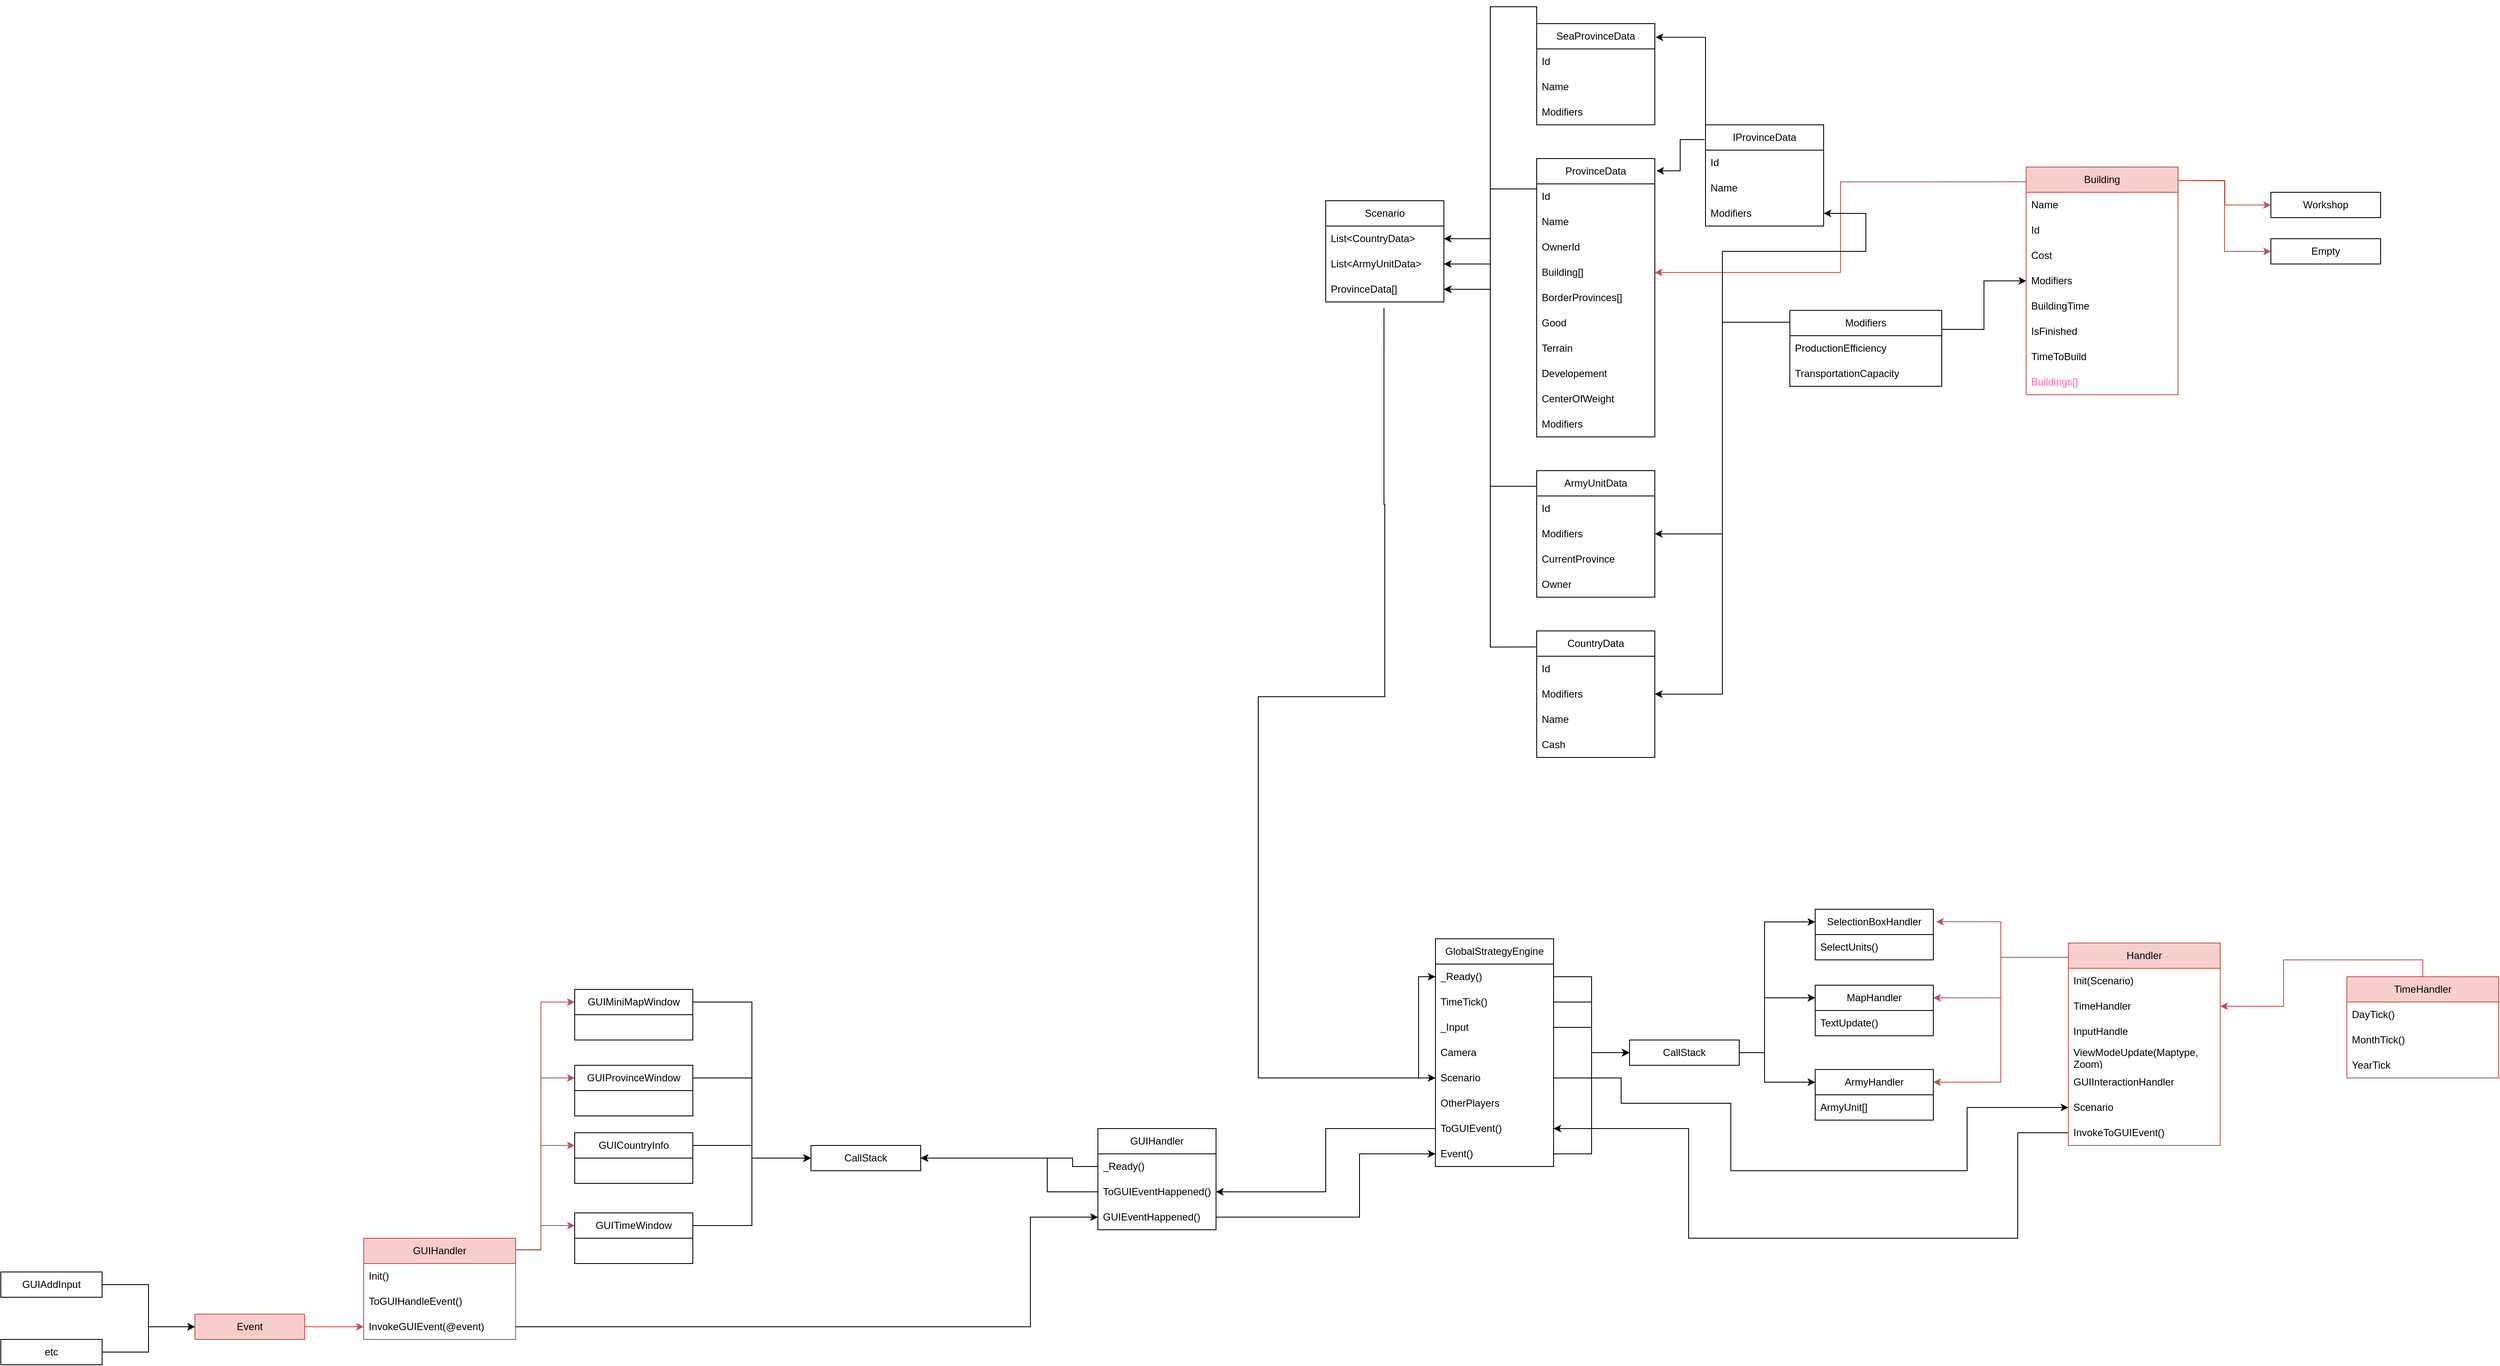 <mxfile version="20.5.3" type="embed"><diagram id="C5RBs43oDa-KdzZeNtuy" name="Page-1"><mxGraphModel dx="2869" dy="1947" grid="1" gridSize="10" guides="1" tooltips="1" connect="1" arrows="1" fold="1" page="1" pageScale="1" pageWidth="827" pageHeight="1169" math="0" shadow="0"><root><mxCell id="WIyWlLk6GJQsqaUBKTNV-0"/><mxCell id="WIyWlLk6GJQsqaUBKTNV-1" parent="WIyWlLk6GJQsqaUBKTNV-0"/><mxCell id="wbVIC9EBPA2nQBpxtLBb-5" value="" style="rounded=0;whiteSpace=wrap;html=1;" parent="WIyWlLk6GJQsqaUBKTNV-1" vertex="1"><mxGeometry x="580" y="195" width="130" height="30" as="geometry"/></mxCell><mxCell id="wbVIC9EBPA2nQBpxtLBb-6" value="CallStack" style="text;html=1;strokeColor=none;fillColor=none;align=center;verticalAlign=middle;whiteSpace=wrap;rounded=0;" parent="WIyWlLk6GJQsqaUBKTNV-1" vertex="1"><mxGeometry x="580" y="195" width="130" height="30" as="geometry"/></mxCell><mxCell id="wbVIC9EBPA2nQBpxtLBb-10" value="GlobalStrategyEngine" style="swimlane;fontStyle=0;childLayout=stackLayout;horizontal=1;startSize=30;horizontalStack=0;resizeParent=1;resizeParentMax=0;resizeLast=0;collapsible=1;marginBottom=0;whiteSpace=wrap;html=1;" parent="WIyWlLk6GJQsqaUBKTNV-1" vertex="1"><mxGeometry x="350" y="75" width="140" height="270" as="geometry"/></mxCell><mxCell id="wbVIC9EBPA2nQBpxtLBb-12" value="_Ready()" style="text;strokeColor=none;fillColor=none;align=left;verticalAlign=middle;spacingLeft=4;spacingRight=4;overflow=hidden;points=[[0,0.5],[1,0.5]];portConstraint=eastwest;rotatable=0;whiteSpace=wrap;html=1;" parent="wbVIC9EBPA2nQBpxtLBb-10" vertex="1"><mxGeometry y="30" width="140" height="30" as="geometry"/></mxCell><mxCell id="wbVIC9EBPA2nQBpxtLBb-13" value="TimeTick()" style="text;strokeColor=none;fillColor=none;align=left;verticalAlign=middle;spacingLeft=4;spacingRight=4;overflow=hidden;points=[[0,0.5],[1,0.5]];portConstraint=eastwest;rotatable=0;whiteSpace=wrap;html=1;" parent="wbVIC9EBPA2nQBpxtLBb-10" vertex="1"><mxGeometry y="60" width="140" height="30" as="geometry"/></mxCell><mxCell id="wbVIC9EBPA2nQBpxtLBb-15" value="&lt;div&gt;_Input&lt;/div&gt;" style="text;strokeColor=none;fillColor=none;align=left;verticalAlign=middle;spacingLeft=4;spacingRight=4;overflow=hidden;points=[[0,0.5],[1,0.5]];portConstraint=eastwest;rotatable=0;whiteSpace=wrap;html=1;" parent="wbVIC9EBPA2nQBpxtLBb-10" vertex="1"><mxGeometry y="90" width="140" height="30" as="geometry"/></mxCell><mxCell id="wbVIC9EBPA2nQBpxtLBb-16" value="Camera" style="text;strokeColor=none;fillColor=none;align=left;verticalAlign=middle;spacingLeft=4;spacingRight=4;overflow=hidden;points=[[0,0.5],[1,0.5]];portConstraint=eastwest;rotatable=0;whiteSpace=wrap;html=1;" parent="wbVIC9EBPA2nQBpxtLBb-10" vertex="1"><mxGeometry y="120" width="140" height="30" as="geometry"/></mxCell><mxCell id="wbVIC9EBPA2nQBpxtLBb-22" style="edgeStyle=orthogonalEdgeStyle;rounded=0;orthogonalLoop=1;jettySize=auto;html=1;exitX=0;exitY=0.5;exitDx=0;exitDy=0;entryX=0;entryY=0.5;entryDx=0;entryDy=0;" parent="wbVIC9EBPA2nQBpxtLBb-10" source="wbVIC9EBPA2nQBpxtLBb-17" target="wbVIC9EBPA2nQBpxtLBb-12" edge="1"><mxGeometry relative="1" as="geometry"/></mxCell><mxCell id="wbVIC9EBPA2nQBpxtLBb-17" value="Scenario" style="text;strokeColor=none;fillColor=none;align=left;verticalAlign=middle;spacingLeft=4;spacingRight=4;overflow=hidden;points=[[0,0.5],[1,0.5]];portConstraint=eastwest;rotatable=0;whiteSpace=wrap;html=1;" parent="wbVIC9EBPA2nQBpxtLBb-10" vertex="1"><mxGeometry y="150" width="140" height="30" as="geometry"/></mxCell><mxCell id="wbVIC9EBPA2nQBpxtLBb-18" value="OtherPlayers" style="text;strokeColor=none;fillColor=none;align=left;verticalAlign=middle;spacingLeft=4;spacingRight=4;overflow=hidden;points=[[0,0.5],[1,0.5]];portConstraint=eastwest;rotatable=0;whiteSpace=wrap;html=1;" parent="wbVIC9EBPA2nQBpxtLBb-10" vertex="1"><mxGeometry y="180" width="140" height="30" as="geometry"/></mxCell><mxCell id="1GrqpjJh9WKI_dPxwYut-0" value="ToGUIEvent()" style="text;strokeColor=none;fillColor=none;align=left;verticalAlign=middle;spacingLeft=4;spacingRight=4;overflow=hidden;points=[[0,0.5],[1,0.5]];portConstraint=eastwest;rotatable=0;whiteSpace=wrap;html=1;" parent="wbVIC9EBPA2nQBpxtLBb-10" vertex="1"><mxGeometry y="210" width="140" height="30" as="geometry"/></mxCell><mxCell id="wbVIC9EBPA2nQBpxtLBb-14" value="Event()" style="text;strokeColor=none;fillColor=none;align=left;verticalAlign=middle;spacingLeft=4;spacingRight=4;overflow=hidden;points=[[0,0.5],[1,0.5]];portConstraint=eastwest;rotatable=0;whiteSpace=wrap;html=1;" parent="wbVIC9EBPA2nQBpxtLBb-10" vertex="1"><mxGeometry y="240" width="140" height="30" as="geometry"/></mxCell><mxCell id="wbVIC9EBPA2nQBpxtLBb-23" style="edgeStyle=orthogonalEdgeStyle;rounded=0;orthogonalLoop=1;jettySize=auto;html=1;exitX=1;exitY=0.5;exitDx=0;exitDy=0;entryX=0;entryY=0.5;entryDx=0;entryDy=0;" parent="WIyWlLk6GJQsqaUBKTNV-1" source="wbVIC9EBPA2nQBpxtLBb-15" target="wbVIC9EBPA2nQBpxtLBb-6" edge="1"><mxGeometry relative="1" as="geometry"/></mxCell><mxCell id="wbVIC9EBPA2nQBpxtLBb-24" style="edgeStyle=orthogonalEdgeStyle;rounded=0;orthogonalLoop=1;jettySize=auto;html=1;exitX=1;exitY=0.5;exitDx=0;exitDy=0;entryX=0;entryY=0.5;entryDx=0;entryDy=0;" parent="WIyWlLk6GJQsqaUBKTNV-1" source="wbVIC9EBPA2nQBpxtLBb-13" target="wbVIC9EBPA2nQBpxtLBb-6" edge="1"><mxGeometry relative="1" as="geometry"/></mxCell><mxCell id="wbVIC9EBPA2nQBpxtLBb-25" style="edgeStyle=orthogonalEdgeStyle;rounded=0;orthogonalLoop=1;jettySize=auto;html=1;exitX=1;exitY=0.5;exitDx=0;exitDy=0;entryX=0;entryY=0.5;entryDx=0;entryDy=0;" parent="WIyWlLk6GJQsqaUBKTNV-1" source="wbVIC9EBPA2nQBpxtLBb-12" target="wbVIC9EBPA2nQBpxtLBb-6" edge="1"><mxGeometry relative="1" as="geometry"/></mxCell><mxCell id="wbVIC9EBPA2nQBpxtLBb-54" style="edgeStyle=orthogonalEdgeStyle;rounded=0;orthogonalLoop=1;jettySize=auto;html=1;entryX=1;entryY=0.25;entryDx=0;entryDy=0;exitX=-0.007;exitY=0.071;exitDx=0;exitDy=0;exitPerimeter=0;fillColor=#f8cecc;strokeColor=#b85450;" parent="WIyWlLk6GJQsqaUBKTNV-1" source="wbVIC9EBPA2nQBpxtLBb-35" target="wbVIC9EBPA2nQBpxtLBb-41" edge="1"><mxGeometry relative="1" as="geometry"/></mxCell><mxCell id="wbVIC9EBPA2nQBpxtLBb-58" style="edgeStyle=orthogonalEdgeStyle;rounded=0;orthogonalLoop=1;jettySize=auto;html=1;entryX=1;entryY=0.25;entryDx=0;entryDy=0;exitX=-0.002;exitY=0.071;exitDx=0;exitDy=0;exitPerimeter=0;fillColor=#f8cecc;strokeColor=#b85450;" parent="WIyWlLk6GJQsqaUBKTNV-1" source="wbVIC9EBPA2nQBpxtLBb-35" target="wbVIC9EBPA2nQBpxtLBb-56" edge="1"><mxGeometry relative="1" as="geometry"/></mxCell><mxCell id="wbVIC9EBPA2nQBpxtLBb-35" value="Handler" style="swimlane;fontStyle=0;childLayout=stackLayout;horizontal=1;startSize=30;horizontalStack=0;resizeParent=1;resizeParentMax=0;resizeLast=0;collapsible=1;marginBottom=0;whiteSpace=wrap;html=1;fillColor=#f8cecc;strokeColor=#b85450;" parent="WIyWlLk6GJQsqaUBKTNV-1" vertex="1"><mxGeometry x="1100" y="80" width="180" height="240" as="geometry"/></mxCell><mxCell id="wbVIC9EBPA2nQBpxtLBb-36" value="Init(Scenario)" style="text;strokeColor=none;fillColor=none;align=left;verticalAlign=middle;spacingLeft=4;spacingRight=4;overflow=hidden;points=[[0,0.5],[1,0.5]];portConstraint=eastwest;rotatable=0;whiteSpace=wrap;html=1;" parent="wbVIC9EBPA2nQBpxtLBb-35" vertex="1"><mxGeometry y="30" width="180" height="30" as="geometry"/></mxCell><mxCell id="wbVIC9EBPA2nQBpxtLBb-37" value="TimeHandler" style="text;strokeColor=none;fillColor=none;align=left;verticalAlign=middle;spacingLeft=4;spacingRight=4;overflow=hidden;points=[[0,0.5],[1,0.5]];portConstraint=eastwest;rotatable=0;whiteSpace=wrap;html=1;" parent="wbVIC9EBPA2nQBpxtLBb-35" vertex="1"><mxGeometry y="60" width="180" height="30" as="geometry"/></mxCell><mxCell id="wbVIC9EBPA2nQBpxtLBb-39" value="InputHandle" style="text;strokeColor=none;fillColor=none;align=left;verticalAlign=middle;spacingLeft=4;spacingRight=4;overflow=hidden;points=[[0,0.5],[1,0.5]];portConstraint=eastwest;rotatable=0;whiteSpace=wrap;html=1;" parent="wbVIC9EBPA2nQBpxtLBb-35" vertex="1"><mxGeometry y="90" width="180" height="30" as="geometry"/></mxCell><mxCell id="wbVIC9EBPA2nQBpxtLBb-38" value="ViewModeUpdate(Maptype, Zoom)" style="text;strokeColor=none;fillColor=none;align=left;verticalAlign=middle;spacingLeft=4;spacingRight=4;overflow=hidden;points=[[0,0.5],[1,0.5]];portConstraint=eastwest;rotatable=0;whiteSpace=wrap;html=1;" parent="wbVIC9EBPA2nQBpxtLBb-35" vertex="1"><mxGeometry y="120" width="180" height="30" as="geometry"/></mxCell><mxCell id="wbVIC9EBPA2nQBpxtLBb-52" value="GUIInteractionHandler" style="text;strokeColor=none;fillColor=none;align=left;verticalAlign=middle;spacingLeft=4;spacingRight=4;overflow=hidden;points=[[0,0.5],[1,0.5]];portConstraint=eastwest;rotatable=0;whiteSpace=wrap;html=1;" parent="wbVIC9EBPA2nQBpxtLBb-35" vertex="1"><mxGeometry y="150" width="180" height="30" as="geometry"/></mxCell><mxCell id="wbVIC9EBPA2nQBpxtLBb-40" value="Scenario" style="text;strokeColor=none;fillColor=none;align=left;verticalAlign=middle;spacingLeft=4;spacingRight=4;overflow=hidden;points=[[0,0.5],[1,0.5]];portConstraint=eastwest;rotatable=0;whiteSpace=wrap;html=1;" parent="wbVIC9EBPA2nQBpxtLBb-35" vertex="1"><mxGeometry y="180" width="180" height="30" as="geometry"/></mxCell><mxCell id="1GrqpjJh9WKI_dPxwYut-1" value="InvokeToGUIEvent()" style="text;strokeColor=none;fillColor=none;align=left;verticalAlign=middle;spacingLeft=4;spacingRight=4;overflow=hidden;points=[[0,0.5],[1,0.5]];portConstraint=eastwest;rotatable=0;whiteSpace=wrap;html=1;" parent="wbVIC9EBPA2nQBpxtLBb-35" vertex="1"><mxGeometry y="210" width="180" height="30" as="geometry"/></mxCell><mxCell id="wbVIC9EBPA2nQBpxtLBb-41" value="MapHandler" style="swimlane;fontStyle=0;childLayout=stackLayout;horizontal=1;startSize=30;horizontalStack=0;resizeParent=1;resizeParentMax=0;resizeLast=0;collapsible=1;marginBottom=0;whiteSpace=wrap;html=1;" parent="WIyWlLk6GJQsqaUBKTNV-1" vertex="1"><mxGeometry x="800" y="130" width="140" height="60" as="geometry"/></mxCell><mxCell id="wbVIC9EBPA2nQBpxtLBb-42" value="TextUpdate()" style="text;strokeColor=none;fillColor=none;align=left;verticalAlign=middle;spacingLeft=4;spacingRight=4;overflow=hidden;points=[[0,0.5],[1,0.5]];portConstraint=eastwest;rotatable=0;whiteSpace=wrap;html=1;" parent="wbVIC9EBPA2nQBpxtLBb-41" vertex="1"><mxGeometry y="30" width="140" height="30" as="geometry"/></mxCell><mxCell id="wbVIC9EBPA2nQBpxtLBb-53" style="edgeStyle=orthogonalEdgeStyle;rounded=0;orthogonalLoop=1;jettySize=auto;html=1;exitX=0.5;exitY=0;exitDx=0;exitDy=0;entryX=1;entryY=0.5;entryDx=0;entryDy=0;fillColor=#f8cecc;strokeColor=#b85450;" parent="WIyWlLk6GJQsqaUBKTNV-1" source="wbVIC9EBPA2nQBpxtLBb-46" target="wbVIC9EBPA2nQBpxtLBb-37" edge="1"><mxGeometry relative="1" as="geometry"/></mxCell><mxCell id="wbVIC9EBPA2nQBpxtLBb-46" value="TimeHandler" style="swimlane;fontStyle=0;childLayout=stackLayout;horizontal=1;startSize=30;horizontalStack=0;resizeParent=1;resizeParentMax=0;resizeLast=0;collapsible=1;marginBottom=0;whiteSpace=wrap;html=1;fillColor=#f8cecc;strokeColor=#b85450;" parent="WIyWlLk6GJQsqaUBKTNV-1" vertex="1"><mxGeometry x="1430" y="120" width="180" height="120" as="geometry"/></mxCell><mxCell id="wbVIC9EBPA2nQBpxtLBb-47" value="DayTick()" style="text;strokeColor=none;fillColor=none;align=left;verticalAlign=middle;spacingLeft=4;spacingRight=4;overflow=hidden;points=[[0,0.5],[1,0.5]];portConstraint=eastwest;rotatable=0;whiteSpace=wrap;html=1;" parent="wbVIC9EBPA2nQBpxtLBb-46" vertex="1"><mxGeometry y="30" width="180" height="30" as="geometry"/></mxCell><mxCell id="wbVIC9EBPA2nQBpxtLBb-48" value="MonthTick()" style="text;strokeColor=none;fillColor=none;align=left;verticalAlign=middle;spacingLeft=4;spacingRight=4;overflow=hidden;points=[[0,0.5],[1,0.5]];portConstraint=eastwest;rotatable=0;whiteSpace=wrap;html=1;" parent="wbVIC9EBPA2nQBpxtLBb-46" vertex="1"><mxGeometry y="60" width="180" height="30" as="geometry"/></mxCell><mxCell id="wbVIC9EBPA2nQBpxtLBb-49" value="YearTick" style="text;strokeColor=none;fillColor=none;align=left;verticalAlign=middle;spacingLeft=4;spacingRight=4;overflow=hidden;points=[[0,0.5],[1,0.5]];portConstraint=eastwest;rotatable=0;whiteSpace=wrap;html=1;" parent="wbVIC9EBPA2nQBpxtLBb-46" vertex="1"><mxGeometry y="90" width="180" height="30" as="geometry"/></mxCell><mxCell id="wbVIC9EBPA2nQBpxtLBb-56" value="ArmyHandler" style="swimlane;fontStyle=0;childLayout=stackLayout;horizontal=1;startSize=30;horizontalStack=0;resizeParent=1;resizeParentMax=0;resizeLast=0;collapsible=1;marginBottom=0;whiteSpace=wrap;html=1;" parent="WIyWlLk6GJQsqaUBKTNV-1" vertex="1"><mxGeometry x="800" y="230" width="140" height="60" as="geometry"/></mxCell><mxCell id="wbVIC9EBPA2nQBpxtLBb-57" value="ArmyUnit[]" style="text;strokeColor=none;fillColor=none;align=left;verticalAlign=middle;spacingLeft=4;spacingRight=4;overflow=hidden;points=[[0,0.5],[1,0.5]];portConstraint=eastwest;rotatable=0;whiteSpace=wrap;html=1;" parent="wbVIC9EBPA2nQBpxtLBb-56" vertex="1"><mxGeometry y="30" width="140" height="30" as="geometry"/></mxCell><mxCell id="wbVIC9EBPA2nQBpxtLBb-66" style="edgeStyle=orthogonalEdgeStyle;rounded=0;orthogonalLoop=1;jettySize=auto;html=1;exitX=0.493;exitY=1.233;exitDx=0;exitDy=0;entryX=0;entryY=0.5;entryDx=0;entryDy=0;exitPerimeter=0;" parent="WIyWlLk6GJQsqaUBKTNV-1" source="wbVIC9EBPA2nQBpxtLBb-64" target="wbVIC9EBPA2nQBpxtLBb-17" edge="1"><mxGeometry relative="1" as="geometry"><Array as="points"><mxPoint x="289" y="-440"/><mxPoint x="290" y="-212"/><mxPoint x="140" y="-212"/><mxPoint x="140" y="240"/></Array></mxGeometry></mxCell><mxCell id="wbVIC9EBPA2nQBpxtLBb-61" value="Scenario" style="swimlane;fontStyle=0;childLayout=stackLayout;horizontal=1;startSize=30;horizontalStack=0;resizeParent=1;resizeParentMax=0;resizeLast=0;collapsible=1;marginBottom=0;whiteSpace=wrap;html=1;" parent="WIyWlLk6GJQsqaUBKTNV-1" vertex="1"><mxGeometry x="220" y="-800" width="140" height="120" as="geometry"/></mxCell><mxCell id="wbVIC9EBPA2nQBpxtLBb-62" value="List&amp;lt;CountryData&amp;gt;" style="text;strokeColor=none;fillColor=none;align=left;verticalAlign=middle;spacingLeft=4;spacingRight=4;overflow=hidden;points=[[0,0.5],[1,0.5]];portConstraint=eastwest;rotatable=0;whiteSpace=wrap;html=1;" parent="wbVIC9EBPA2nQBpxtLBb-61" vertex="1"><mxGeometry y="30" width="140" height="30" as="geometry"/></mxCell><mxCell id="wbVIC9EBPA2nQBpxtLBb-63" value="List&amp;lt;ArmyUnitData&amp;gt;" style="text;strokeColor=none;fillColor=none;align=left;verticalAlign=middle;spacingLeft=4;spacingRight=4;overflow=hidden;points=[[0,0.5],[1,0.5]];portConstraint=eastwest;rotatable=0;whiteSpace=wrap;html=1;" parent="wbVIC9EBPA2nQBpxtLBb-61" vertex="1"><mxGeometry y="60" width="140" height="30" as="geometry"/></mxCell><mxCell id="wbVIC9EBPA2nQBpxtLBb-64" value="ProvinceData[]" style="text;strokeColor=none;fillColor=none;align=left;verticalAlign=middle;spacingLeft=4;spacingRight=4;overflow=hidden;points=[[0,0.5],[1,0.5]];portConstraint=eastwest;rotatable=0;whiteSpace=wrap;html=1;" parent="wbVIC9EBPA2nQBpxtLBb-61" vertex="1"><mxGeometry y="90" width="140" height="30" as="geometry"/></mxCell><mxCell id="wbVIC9EBPA2nQBpxtLBb-65" style="edgeStyle=orthogonalEdgeStyle;rounded=0;orthogonalLoop=1;jettySize=auto;html=1;entryX=0;entryY=0.5;entryDx=0;entryDy=0;exitX=1;exitY=0.5;exitDx=0;exitDy=0;" parent="WIyWlLk6GJQsqaUBKTNV-1" source="wbVIC9EBPA2nQBpxtLBb-17" target="wbVIC9EBPA2nQBpxtLBb-40" edge="1"><mxGeometry relative="1" as="geometry"><Array as="points"><mxPoint x="570" y="240"/><mxPoint x="570" y="270"/><mxPoint x="700" y="270"/><mxPoint x="700" y="350"/><mxPoint x="980" y="350"/><mxPoint x="980" y="275"/></Array></mxGeometry></mxCell><mxCell id="wbVIC9EBPA2nQBpxtLBb-80" style="edgeStyle=orthogonalEdgeStyle;rounded=0;orthogonalLoop=1;jettySize=auto;html=1;exitX=0.002;exitY=0.109;exitDx=0;exitDy=0;entryX=1;entryY=0.5;entryDx=0;entryDy=0;exitPerimeter=0;" parent="WIyWlLk6GJQsqaUBKTNV-1" source="wbVIC9EBPA2nQBpxtLBb-68" target="wbVIC9EBPA2nQBpxtLBb-62" edge="1"><mxGeometry relative="1" as="geometry"/></mxCell><mxCell id="wbVIC9EBPA2nQBpxtLBb-68" value="ProvinceData" style="swimlane;fontStyle=0;childLayout=stackLayout;horizontal=1;startSize=30;horizontalStack=0;resizeParent=1;resizeParentMax=0;resizeLast=0;collapsible=1;marginBottom=0;whiteSpace=wrap;html=1;" parent="WIyWlLk6GJQsqaUBKTNV-1" vertex="1"><mxGeometry x="470" y="-850" width="140" height="330" as="geometry"/></mxCell><mxCell id="wbVIC9EBPA2nQBpxtLBb-69" value="Id" style="text;strokeColor=none;fillColor=none;align=left;verticalAlign=middle;spacingLeft=4;spacingRight=4;overflow=hidden;points=[[0,0.5],[1,0.5]];portConstraint=eastwest;rotatable=0;whiteSpace=wrap;html=1;" parent="wbVIC9EBPA2nQBpxtLBb-68" vertex="1"><mxGeometry y="30" width="140" height="30" as="geometry"/></mxCell><mxCell id="wbVIC9EBPA2nQBpxtLBb-113" value="Name" style="text;strokeColor=none;fillColor=none;align=left;verticalAlign=middle;spacingLeft=4;spacingRight=4;overflow=hidden;points=[[0,0.5],[1,0.5]];portConstraint=eastwest;rotatable=0;whiteSpace=wrap;html=1;" parent="wbVIC9EBPA2nQBpxtLBb-68" vertex="1"><mxGeometry y="60" width="140" height="30" as="geometry"/></mxCell><mxCell id="wbVIC9EBPA2nQBpxtLBb-107" value="OwnerId" style="text;strokeColor=none;fillColor=none;align=left;verticalAlign=middle;spacingLeft=4;spacingRight=4;overflow=hidden;points=[[0,0.5],[1,0.5]];portConstraint=eastwest;rotatable=0;whiteSpace=wrap;html=1;" parent="wbVIC9EBPA2nQBpxtLBb-68" vertex="1"><mxGeometry y="90" width="140" height="30" as="geometry"/></mxCell><mxCell id="wbVIC9EBPA2nQBpxtLBb-70" value="Building[]" style="text;strokeColor=none;fillColor=none;align=left;verticalAlign=middle;spacingLeft=4;spacingRight=4;overflow=hidden;points=[[0,0.5],[1,0.5]];portConstraint=eastwest;rotatable=0;whiteSpace=wrap;html=1;" parent="wbVIC9EBPA2nQBpxtLBb-68" vertex="1"><mxGeometry y="120" width="140" height="30" as="geometry"/></mxCell><mxCell id="wbVIC9EBPA2nQBpxtLBb-106" value="BorderProvinces[]" style="text;strokeColor=none;fillColor=none;align=left;verticalAlign=middle;spacingLeft=4;spacingRight=4;overflow=hidden;points=[[0,0.5],[1,0.5]];portConstraint=eastwest;rotatable=0;whiteSpace=wrap;html=1;" parent="wbVIC9EBPA2nQBpxtLBb-68" vertex="1"><mxGeometry y="150" width="140" height="30" as="geometry"/></mxCell><mxCell id="wbVIC9EBPA2nQBpxtLBb-109" value="Good" style="text;strokeColor=none;fillColor=none;align=left;verticalAlign=middle;spacingLeft=4;spacingRight=4;overflow=hidden;points=[[0,0.5],[1,0.5]];portConstraint=eastwest;rotatable=0;whiteSpace=wrap;html=1;" parent="wbVIC9EBPA2nQBpxtLBb-68" vertex="1"><mxGeometry y="180" width="140" height="30" as="geometry"/></mxCell><mxCell id="wbVIC9EBPA2nQBpxtLBb-110" value="Terrain" style="text;strokeColor=none;fillColor=none;align=left;verticalAlign=middle;spacingLeft=4;spacingRight=4;overflow=hidden;points=[[0,0.5],[1,0.5]];portConstraint=eastwest;rotatable=0;whiteSpace=wrap;html=1;" parent="wbVIC9EBPA2nQBpxtLBb-68" vertex="1"><mxGeometry y="210" width="140" height="30" as="geometry"/></mxCell><mxCell id="wbVIC9EBPA2nQBpxtLBb-112" value="Developement" style="text;strokeColor=none;fillColor=none;align=left;verticalAlign=middle;spacingLeft=4;spacingRight=4;overflow=hidden;points=[[0,0.5],[1,0.5]];portConstraint=eastwest;rotatable=0;whiteSpace=wrap;html=1;" parent="wbVIC9EBPA2nQBpxtLBb-68" vertex="1"><mxGeometry y="240" width="140" height="30" as="geometry"/></mxCell><mxCell id="wbVIC9EBPA2nQBpxtLBb-111" value="CenterOfWeight" style="text;strokeColor=none;fillColor=none;align=left;verticalAlign=middle;spacingLeft=4;spacingRight=4;overflow=hidden;points=[[0,0.5],[1,0.5]];portConstraint=eastwest;rotatable=0;whiteSpace=wrap;html=1;" parent="wbVIC9EBPA2nQBpxtLBb-68" vertex="1"><mxGeometry y="270" width="140" height="30" as="geometry"/></mxCell><mxCell id="wbVIC9EBPA2nQBpxtLBb-71" value="Modifiers" style="text;strokeColor=none;fillColor=none;align=left;verticalAlign=middle;spacingLeft=4;spacingRight=4;overflow=hidden;points=[[0,0.5],[1,0.5]];portConstraint=eastwest;rotatable=0;whiteSpace=wrap;html=1;" parent="wbVIC9EBPA2nQBpxtLBb-68" vertex="1"><mxGeometry y="300" width="140" height="30" as="geometry"/></mxCell><mxCell id="wbVIC9EBPA2nQBpxtLBb-72" value="ArmyUnitData" style="swimlane;fontStyle=0;childLayout=stackLayout;horizontal=1;startSize=30;horizontalStack=0;resizeParent=1;resizeParentMax=0;resizeLast=0;collapsible=1;marginBottom=0;whiteSpace=wrap;html=1;" parent="WIyWlLk6GJQsqaUBKTNV-1" vertex="1"><mxGeometry x="470" y="-480" width="140" height="150" as="geometry"/></mxCell><mxCell id="wbVIC9EBPA2nQBpxtLBb-73" value="Id" style="text;strokeColor=none;fillColor=none;align=left;verticalAlign=middle;spacingLeft=4;spacingRight=4;overflow=hidden;points=[[0,0.5],[1,0.5]];portConstraint=eastwest;rotatable=0;whiteSpace=wrap;html=1;" parent="wbVIC9EBPA2nQBpxtLBb-72" vertex="1"><mxGeometry y="30" width="140" height="30" as="geometry"/></mxCell><mxCell id="wbVIC9EBPA2nQBpxtLBb-74" value="Modifiers" style="text;strokeColor=none;fillColor=none;align=left;verticalAlign=middle;spacingLeft=4;spacingRight=4;overflow=hidden;points=[[0,0.5],[1,0.5]];portConstraint=eastwest;rotatable=0;whiteSpace=wrap;html=1;" parent="wbVIC9EBPA2nQBpxtLBb-72" vertex="1"><mxGeometry y="60" width="140" height="30" as="geometry"/></mxCell><mxCell id="wbVIC9EBPA2nQBpxtLBb-114" value="CurrentProvince" style="text;strokeColor=none;fillColor=none;align=left;verticalAlign=middle;spacingLeft=4;spacingRight=4;overflow=hidden;points=[[0,0.5],[1,0.5]];portConstraint=eastwest;rotatable=0;whiteSpace=wrap;html=1;" parent="wbVIC9EBPA2nQBpxtLBb-72" vertex="1"><mxGeometry y="90" width="140" height="30" as="geometry"/></mxCell><mxCell id="wbVIC9EBPA2nQBpxtLBb-75" value="Owner" style="text;strokeColor=none;fillColor=none;align=left;verticalAlign=middle;spacingLeft=4;spacingRight=4;overflow=hidden;points=[[0,0.5],[1,0.5]];portConstraint=eastwest;rotatable=0;whiteSpace=wrap;html=1;" parent="wbVIC9EBPA2nQBpxtLBb-72" vertex="1"><mxGeometry y="120" width="140" height="30" as="geometry"/></mxCell><mxCell id="wbVIC9EBPA2nQBpxtLBb-76" value="CountryData" style="swimlane;fontStyle=0;childLayout=stackLayout;horizontal=1;startSize=30;horizontalStack=0;resizeParent=1;resizeParentMax=0;resizeLast=0;collapsible=1;marginBottom=0;whiteSpace=wrap;html=1;" parent="WIyWlLk6GJQsqaUBKTNV-1" vertex="1"><mxGeometry x="470" y="-290" width="140" height="150" as="geometry"/></mxCell><mxCell id="wbVIC9EBPA2nQBpxtLBb-77" value="Id" style="text;strokeColor=none;fillColor=none;align=left;verticalAlign=middle;spacingLeft=4;spacingRight=4;overflow=hidden;points=[[0,0.5],[1,0.5]];portConstraint=eastwest;rotatable=0;whiteSpace=wrap;html=1;" parent="wbVIC9EBPA2nQBpxtLBb-76" vertex="1"><mxGeometry y="30" width="140" height="30" as="geometry"/></mxCell><mxCell id="wbVIC9EBPA2nQBpxtLBb-78" value="Modifiers" style="text;strokeColor=none;fillColor=none;align=left;verticalAlign=middle;spacingLeft=4;spacingRight=4;overflow=hidden;points=[[0,0.5],[1,0.5]];portConstraint=eastwest;rotatable=0;whiteSpace=wrap;html=1;" parent="wbVIC9EBPA2nQBpxtLBb-76" vertex="1"><mxGeometry y="60" width="140" height="30" as="geometry"/></mxCell><mxCell id="wbVIC9EBPA2nQBpxtLBb-115" value="Name" style="text;strokeColor=none;fillColor=none;align=left;verticalAlign=middle;spacingLeft=4;spacingRight=4;overflow=hidden;points=[[0,0.5],[1,0.5]];portConstraint=eastwest;rotatable=0;whiteSpace=wrap;html=1;" parent="wbVIC9EBPA2nQBpxtLBb-76" vertex="1"><mxGeometry y="90" width="140" height="30" as="geometry"/></mxCell><mxCell id="wbVIC9EBPA2nQBpxtLBb-79" value="Cash" style="text;strokeColor=none;fillColor=none;align=left;verticalAlign=middle;spacingLeft=4;spacingRight=4;overflow=hidden;points=[[0,0.5],[1,0.5]];portConstraint=eastwest;rotatable=0;whiteSpace=wrap;html=1;" parent="wbVIC9EBPA2nQBpxtLBb-76" vertex="1"><mxGeometry y="120" width="140" height="30" as="geometry"/></mxCell><mxCell id="wbVIC9EBPA2nQBpxtLBb-81" style="edgeStyle=orthogonalEdgeStyle;rounded=0;orthogonalLoop=1;jettySize=auto;html=1;exitX=-0.006;exitY=0.123;exitDx=0;exitDy=0;entryX=1;entryY=0.5;entryDx=0;entryDy=0;exitPerimeter=0;" parent="WIyWlLk6GJQsqaUBKTNV-1" source="wbVIC9EBPA2nQBpxtLBb-72" target="wbVIC9EBPA2nQBpxtLBb-63" edge="1"><mxGeometry relative="1" as="geometry"><mxPoint x="480" y="-797" as="sourcePoint"/><mxPoint x="370" y="-745" as="targetPoint"/></mxGeometry></mxCell><mxCell id="wbVIC9EBPA2nQBpxtLBb-82" style="edgeStyle=orthogonalEdgeStyle;rounded=0;orthogonalLoop=1;jettySize=auto;html=1;exitX=-0.006;exitY=0.127;exitDx=0;exitDy=0;entryX=1;entryY=0.5;entryDx=0;entryDy=0;exitPerimeter=0;" parent="WIyWlLk6GJQsqaUBKTNV-1" source="wbVIC9EBPA2nQBpxtLBb-76" target="wbVIC9EBPA2nQBpxtLBb-64" edge="1"><mxGeometry relative="1" as="geometry"><mxPoint x="479" y="-635" as="sourcePoint"/><mxPoint x="370" y="-715" as="targetPoint"/></mxGeometry></mxCell><mxCell id="wbVIC9EBPA2nQBpxtLBb-83" value="Building" style="swimlane;fontStyle=0;childLayout=stackLayout;horizontal=1;startSize=30;horizontalStack=0;resizeParent=1;resizeParentMax=0;resizeLast=0;collapsible=1;marginBottom=0;whiteSpace=wrap;html=1;fillColor=#f8cecc;strokeColor=#b85450;" parent="WIyWlLk6GJQsqaUBKTNV-1" vertex="1"><mxGeometry x="1050" y="-840" width="180" height="270" as="geometry"/></mxCell><mxCell id="wbVIC9EBPA2nQBpxtLBb-84" value="Name" style="text;strokeColor=none;fillColor=none;align=left;verticalAlign=middle;spacingLeft=4;spacingRight=4;overflow=hidden;points=[[0,0.5],[1,0.5]];portConstraint=eastwest;rotatable=0;whiteSpace=wrap;html=1;" parent="wbVIC9EBPA2nQBpxtLBb-83" vertex="1"><mxGeometry y="30" width="180" height="30" as="geometry"/></mxCell><mxCell id="wbVIC9EBPA2nQBpxtLBb-85" value="Id" style="text;strokeColor=none;fillColor=none;align=left;verticalAlign=middle;spacingLeft=4;spacingRight=4;overflow=hidden;points=[[0,0.5],[1,0.5]];portConstraint=eastwest;rotatable=0;whiteSpace=wrap;html=1;" parent="wbVIC9EBPA2nQBpxtLBb-83" vertex="1"><mxGeometry y="60" width="180" height="30" as="geometry"/></mxCell><mxCell id="wbVIC9EBPA2nQBpxtLBb-88" value="Cost" style="text;strokeColor=none;fillColor=none;align=left;verticalAlign=middle;spacingLeft=4;spacingRight=4;overflow=hidden;points=[[0,0.5],[1,0.5]];portConstraint=eastwest;rotatable=0;whiteSpace=wrap;html=1;" parent="wbVIC9EBPA2nQBpxtLBb-83" vertex="1"><mxGeometry y="90" width="180" height="30" as="geometry"/></mxCell><mxCell id="wbVIC9EBPA2nQBpxtLBb-89" value="Modifiers" style="text;strokeColor=none;fillColor=none;align=left;verticalAlign=middle;spacingLeft=4;spacingRight=4;overflow=hidden;points=[[0,0.5],[1,0.5]];portConstraint=eastwest;rotatable=0;whiteSpace=wrap;html=1;" parent="wbVIC9EBPA2nQBpxtLBb-83" vertex="1"><mxGeometry y="120" width="180" height="30" as="geometry"/></mxCell><mxCell id="wbVIC9EBPA2nQBpxtLBb-90" value="BuildingTime" style="text;strokeColor=none;fillColor=none;align=left;verticalAlign=middle;spacingLeft=4;spacingRight=4;overflow=hidden;points=[[0,0.5],[1,0.5]];portConstraint=eastwest;rotatable=0;whiteSpace=wrap;html=1;" parent="wbVIC9EBPA2nQBpxtLBb-83" vertex="1"><mxGeometry y="150" width="180" height="30" as="geometry"/></mxCell><mxCell id="wbVIC9EBPA2nQBpxtLBb-91" value="IsFinished" style="text;strokeColor=none;fillColor=none;align=left;verticalAlign=middle;spacingLeft=4;spacingRight=4;overflow=hidden;points=[[0,0.5],[1,0.5]];portConstraint=eastwest;rotatable=0;whiteSpace=wrap;html=1;" parent="wbVIC9EBPA2nQBpxtLBb-83" vertex="1"><mxGeometry y="180" width="180" height="30" as="geometry"/></mxCell><mxCell id="wbVIC9EBPA2nQBpxtLBb-100" value="TimeToBuild" style="text;strokeColor=none;fillColor=none;align=left;verticalAlign=middle;spacingLeft=4;spacingRight=4;overflow=hidden;points=[[0,0.5],[1,0.5]];portConstraint=eastwest;rotatable=0;whiteSpace=wrap;html=1;" parent="wbVIC9EBPA2nQBpxtLBb-83" vertex="1"><mxGeometry y="210" width="180" height="30" as="geometry"/></mxCell><mxCell id="wbVIC9EBPA2nQBpxtLBb-86" value="&lt;font color=&quot;#ff66b3&quot;&gt;Buildings[]&lt;/font&gt;" style="text;strokeColor=none;fillColor=none;align=left;verticalAlign=middle;spacingLeft=4;spacingRight=4;overflow=hidden;points=[[0,0.5],[1,0.5]];portConstraint=eastwest;rotatable=0;whiteSpace=wrap;html=1;" parent="wbVIC9EBPA2nQBpxtLBb-83" vertex="1"><mxGeometry y="240" width="180" height="30" as="geometry"/></mxCell><mxCell id="wbVIC9EBPA2nQBpxtLBb-87" style="edgeStyle=orthogonalEdgeStyle;rounded=0;orthogonalLoop=1;jettySize=auto;html=1;entryX=1;entryY=0.5;entryDx=0;entryDy=0;exitX=-0.001;exitY=0.065;exitDx=0;exitDy=0;exitPerimeter=0;fillColor=#f8cecc;strokeColor=#b85450;" parent="WIyWlLk6GJQsqaUBKTNV-1" source="wbVIC9EBPA2nQBpxtLBb-83" target="wbVIC9EBPA2nQBpxtLBb-70" edge="1"><mxGeometry relative="1" as="geometry"/></mxCell><mxCell id="wbVIC9EBPA2nQBpxtLBb-101" style="edgeStyle=orthogonalEdgeStyle;rounded=0;orthogonalLoop=1;jettySize=auto;html=1;exitX=1;exitY=0.25;exitDx=0;exitDy=0;entryX=0;entryY=0.5;entryDx=0;entryDy=0;" parent="WIyWlLk6GJQsqaUBKTNV-1" source="wbVIC9EBPA2nQBpxtLBb-92" target="wbVIC9EBPA2nQBpxtLBb-89" edge="1"><mxGeometry relative="1" as="geometry"/></mxCell><mxCell id="wbVIC9EBPA2nQBpxtLBb-103" style="edgeStyle=orthogonalEdgeStyle;rounded=0;orthogonalLoop=1;jettySize=auto;html=1;exitX=-0.002;exitY=0.155;exitDx=0;exitDy=0;entryX=1;entryY=0.5;entryDx=0;entryDy=0;exitPerimeter=0;" parent="WIyWlLk6GJQsqaUBKTNV-1" source="wbVIC9EBPA2nQBpxtLBb-92" target="46" edge="1"><mxGeometry relative="1" as="geometry"><Array as="points"><mxPoint x="690" y="-656"/><mxPoint x="690" y="-740"/><mxPoint x="860" y="-740"/><mxPoint x="860" y="-785"/></Array></mxGeometry></mxCell><mxCell id="wbVIC9EBPA2nQBpxtLBb-104" style="edgeStyle=orthogonalEdgeStyle;rounded=0;orthogonalLoop=1;jettySize=auto;html=1;exitX=-0.01;exitY=0.155;exitDx=0;exitDy=0;entryX=1;entryY=0.5;entryDx=0;entryDy=0;exitPerimeter=0;" parent="WIyWlLk6GJQsqaUBKTNV-1" source="wbVIC9EBPA2nQBpxtLBb-92" target="wbVIC9EBPA2nQBpxtLBb-74" edge="1"><mxGeometry relative="1" as="geometry"><Array as="points"><mxPoint x="690" y="-656"/><mxPoint x="690" y="-405"/></Array></mxGeometry></mxCell><mxCell id="wbVIC9EBPA2nQBpxtLBb-105" style="edgeStyle=orthogonalEdgeStyle;rounded=0;orthogonalLoop=1;jettySize=auto;html=1;entryX=1;entryY=0.5;entryDx=0;entryDy=0;exitX=0.002;exitY=0.155;exitDx=0;exitDy=0;exitPerimeter=0;" parent="WIyWlLk6GJQsqaUBKTNV-1" source="wbVIC9EBPA2nQBpxtLBb-92" target="wbVIC9EBPA2nQBpxtLBb-78" edge="1"><mxGeometry relative="1" as="geometry"/></mxCell><mxCell id="wbVIC9EBPA2nQBpxtLBb-92" value="Modifiers" style="swimlane;fontStyle=0;childLayout=stackLayout;horizontal=1;startSize=30;horizontalStack=0;resizeParent=1;resizeParentMax=0;resizeLast=0;collapsible=1;marginBottom=0;whiteSpace=wrap;html=1;" parent="WIyWlLk6GJQsqaUBKTNV-1" vertex="1"><mxGeometry x="770" y="-670" width="180" height="90" as="geometry"/></mxCell><mxCell id="wbVIC9EBPA2nQBpxtLBb-93" value="ProductionEfficiency" style="text;align=left;verticalAlign=middle;spacingLeft=4;spacingRight=4;overflow=hidden;points=[[0,0.5],[1,0.5]];portConstraint=eastwest;rotatable=0;whiteSpace=wrap;html=1;" parent="wbVIC9EBPA2nQBpxtLBb-92" vertex="1"><mxGeometry y="30" width="180" height="30" as="geometry"/></mxCell><mxCell id="wbVIC9EBPA2nQBpxtLBb-94" value="TransportationCapacity" style="text;align=left;verticalAlign=middle;spacingLeft=4;spacingRight=4;overflow=hidden;points=[[0,0.5],[1,0.5]];portConstraint=eastwest;rotatable=0;whiteSpace=wrap;html=1;" parent="wbVIC9EBPA2nQBpxtLBb-92" vertex="1"><mxGeometry y="60" width="180" height="30" as="geometry"/></mxCell><mxCell id="wbVIC9EBPA2nQBpxtLBb-120" value="" style="rounded=0;whiteSpace=wrap;html=1;" parent="WIyWlLk6GJQsqaUBKTNV-1" vertex="1"><mxGeometry x="1340" y="-810" width="130" height="30" as="geometry"/></mxCell><mxCell id="wbVIC9EBPA2nQBpxtLBb-121" value="Workshop" style="text;html=1;strokeColor=none;fillColor=none;align=center;verticalAlign=middle;whiteSpace=wrap;rounded=0;" parent="WIyWlLk6GJQsqaUBKTNV-1" vertex="1"><mxGeometry x="1340" y="-810" width="130" height="30" as="geometry"/></mxCell><mxCell id="wbVIC9EBPA2nQBpxtLBb-122" value="" style="rounded=0;whiteSpace=wrap;html=1;" parent="WIyWlLk6GJQsqaUBKTNV-1" vertex="1"><mxGeometry x="1340" y="-755" width="130" height="30" as="geometry"/></mxCell><mxCell id="wbVIC9EBPA2nQBpxtLBb-123" value="Empty" style="text;html=1;strokeColor=none;fillColor=none;align=center;verticalAlign=middle;whiteSpace=wrap;rounded=0;" parent="WIyWlLk6GJQsqaUBKTNV-1" vertex="1"><mxGeometry x="1340" y="-755" width="130" height="30" as="geometry"/></mxCell><mxCell id="wbVIC9EBPA2nQBpxtLBb-124" style="edgeStyle=orthogonalEdgeStyle;rounded=0;orthogonalLoop=1;jettySize=auto;html=1;entryX=0;entryY=0.5;entryDx=0;entryDy=0;fillColor=#f8cecc;strokeColor=#b85450;" parent="WIyWlLk6GJQsqaUBKTNV-1" target="wbVIC9EBPA2nQBpxtLBb-121" edge="1"><mxGeometry relative="1" as="geometry"><mxPoint x="1230" y="-824" as="sourcePoint"/><mxPoint x="1271" y="-323" as="targetPoint"/></mxGeometry></mxCell><mxCell id="wbVIC9EBPA2nQBpxtLBb-125" style="edgeStyle=orthogonalEdgeStyle;rounded=0;orthogonalLoop=1;jettySize=auto;html=1;entryX=0;entryY=0.5;entryDx=0;entryDy=0;exitX=0.998;exitY=0.059;exitDx=0;exitDy=0;exitPerimeter=0;fillColor=#f8cecc;strokeColor=#b85450;" parent="WIyWlLk6GJQsqaUBKTNV-1" source="wbVIC9EBPA2nQBpxtLBb-83" target="wbVIC9EBPA2nQBpxtLBb-123" edge="1"><mxGeometry relative="1" as="geometry"><mxPoint x="1230" y="-829" as="sourcePoint"/><mxPoint x="1339" y="-800" as="targetPoint"/></mxGeometry></mxCell><mxCell id="wbVIC9EBPA2nQBpxtLBb-126" value="GUIHandler" style="swimlane;fontStyle=0;childLayout=stackLayout;horizontal=1;startSize=30;horizontalStack=0;resizeParent=1;resizeParentMax=0;resizeLast=0;collapsible=1;marginBottom=0;whiteSpace=wrap;html=1;" parent="WIyWlLk6GJQsqaUBKTNV-1" vertex="1"><mxGeometry x="-50" y="300" width="140" height="120" as="geometry"/></mxCell><mxCell id="8" value="_Ready()" style="text;strokeColor=none;fillColor=none;align=left;verticalAlign=middle;spacingLeft=4;spacingRight=4;overflow=hidden;points=[[0,0.5],[1,0.5]];portConstraint=eastwest;rotatable=0;whiteSpace=wrap;html=1;" parent="wbVIC9EBPA2nQBpxtLBb-126" vertex="1"><mxGeometry y="30" width="140" height="30" as="geometry"/></mxCell><mxCell id="1GrqpjJh9WKI_dPxwYut-2" value="ToGUIEventHappened()" style="text;strokeColor=none;fillColor=none;align=left;verticalAlign=middle;spacingLeft=4;spacingRight=4;overflow=hidden;points=[[0,0.5],[1,0.5]];portConstraint=eastwest;rotatable=0;whiteSpace=wrap;html=1;" parent="wbVIC9EBPA2nQBpxtLBb-126" vertex="1"><mxGeometry y="60" width="140" height="30" as="geometry"/></mxCell><mxCell id="wbVIC9EBPA2nQBpxtLBb-127" value="GUIEventHappened()" style="text;strokeColor=none;fillColor=none;align=left;verticalAlign=middle;spacingLeft=4;spacingRight=4;overflow=hidden;points=[[0,0.5],[1,0.5]];portConstraint=eastwest;rotatable=0;whiteSpace=wrap;html=1;" parent="wbVIC9EBPA2nQBpxtLBb-126" vertex="1"><mxGeometry y="90" width="140" height="30" as="geometry"/></mxCell><mxCell id="wbVIC9EBPA2nQBpxtLBb-130" style="edgeStyle=orthogonalEdgeStyle;rounded=0;orthogonalLoop=1;jettySize=auto;html=1;exitX=1;exitY=0.5;exitDx=0;exitDy=0;entryX=0;entryY=0.5;entryDx=0;entryDy=0;" parent="WIyWlLk6GJQsqaUBKTNV-1" source="wbVIC9EBPA2nQBpxtLBb-127" target="wbVIC9EBPA2nQBpxtLBb-14" edge="1"><mxGeometry relative="1" as="geometry"><Array as="points"><mxPoint x="260" y="405"/><mxPoint x="260" y="330"/></Array></mxGeometry></mxCell><mxCell id="wbVIC9EBPA2nQBpxtLBb-131" value="" style="rounded=0;whiteSpace=wrap;html=1;fillColor=#f8cecc;strokeColor=#b85450;" parent="WIyWlLk6GJQsqaUBKTNV-1" vertex="1"><mxGeometry x="-1120" y="520" width="130" height="30" as="geometry"/></mxCell><mxCell id="wbVIC9EBPA2nQBpxtLBb-134" style="edgeStyle=orthogonalEdgeStyle;rounded=0;orthogonalLoop=1;jettySize=auto;html=1;exitX=1;exitY=0.5;exitDx=0;exitDy=0;entryX=0;entryY=0.5;entryDx=0;entryDy=0;fillColor=#f8cecc;strokeColor=#b85450;" parent="WIyWlLk6GJQsqaUBKTNV-1" source="wbVIC9EBPA2nQBpxtLBb-132" target="7" edge="1"><mxGeometry relative="1" as="geometry"/></mxCell><mxCell id="wbVIC9EBPA2nQBpxtLBb-132" value="Event" style="text;html=1;strokeColor=#b85450;fillColor=#f8cecc;align=center;verticalAlign=middle;whiteSpace=wrap;rounded=0;" parent="WIyWlLk6GJQsqaUBKTNV-1" vertex="1"><mxGeometry x="-1120" y="520" width="130" height="30" as="geometry"/></mxCell><mxCell id="wbVIC9EBPA2nQBpxtLBb-133" style="edgeStyle=orthogonalEdgeStyle;rounded=0;orthogonalLoop=1;jettySize=auto;html=1;exitX=1;exitY=0.5;exitDx=0;exitDy=0;entryX=0;entryY=0.5;entryDx=0;entryDy=0;" parent="WIyWlLk6GJQsqaUBKTNV-1" source="wbVIC9EBPA2nQBpxtLBb-14" target="wbVIC9EBPA2nQBpxtLBb-6" edge="1"><mxGeometry relative="1" as="geometry"/></mxCell><mxCell id="wbVIC9EBPA2nQBpxtLBb-138" style="edgeStyle=orthogonalEdgeStyle;rounded=0;orthogonalLoop=1;jettySize=auto;html=1;exitX=1;exitY=0.5;exitDx=0;exitDy=0;entryX=0;entryY=0.5;entryDx=0;entryDy=0;" parent="WIyWlLk6GJQsqaUBKTNV-1" source="wbVIC9EBPA2nQBpxtLBb-135" target="wbVIC9EBPA2nQBpxtLBb-132" edge="1"><mxGeometry relative="1" as="geometry"/></mxCell><mxCell id="wbVIC9EBPA2nQBpxtLBb-135" value="GUIAddInput" style="rounded=0;whiteSpace=wrap;html=1;" parent="WIyWlLk6GJQsqaUBKTNV-1" vertex="1"><mxGeometry x="-1350" y="470" width="120" height="30" as="geometry"/></mxCell><mxCell id="wbVIC9EBPA2nQBpxtLBb-137" style="edgeStyle=orthogonalEdgeStyle;rounded=0;orthogonalLoop=1;jettySize=auto;html=1;exitX=1;exitY=0.5;exitDx=0;exitDy=0;entryX=0;entryY=0.5;entryDx=0;entryDy=0;" parent="WIyWlLk6GJQsqaUBKTNV-1" source="wbVIC9EBPA2nQBpxtLBb-136" target="wbVIC9EBPA2nQBpxtLBb-132" edge="1"><mxGeometry relative="1" as="geometry"><mxPoint x="-1230" y="565" as="sourcePoint"/></mxGeometry></mxCell><mxCell id="wbVIC9EBPA2nQBpxtLBb-136" value="etc" style="rounded=0;whiteSpace=wrap;html=1;" parent="WIyWlLk6GJQsqaUBKTNV-1" vertex="1"><mxGeometry x="-1350" y="550" width="120" height="30" as="geometry"/></mxCell><mxCell id="1GrqpjJh9WKI_dPxwYut-3" style="edgeStyle=orthogonalEdgeStyle;rounded=0;orthogonalLoop=1;jettySize=auto;html=1;entryX=1;entryY=0.5;entryDx=0;entryDy=0;" parent="WIyWlLk6GJQsqaUBKTNV-1" source="1GrqpjJh9WKI_dPxwYut-0" target="1GrqpjJh9WKI_dPxwYut-2" edge="1"><mxGeometry relative="1" as="geometry"/></mxCell><mxCell id="1GrqpjJh9WKI_dPxwYut-4" style="edgeStyle=orthogonalEdgeStyle;rounded=0;orthogonalLoop=1;jettySize=auto;html=1;entryX=1;entryY=0.5;entryDx=0;entryDy=0;exitX=0;exitY=0.5;exitDx=0;exitDy=0;" parent="WIyWlLk6GJQsqaUBKTNV-1" source="1GrqpjJh9WKI_dPxwYut-1" target="1GrqpjJh9WKI_dPxwYut-0" edge="1"><mxGeometry relative="1" as="geometry"><Array as="points"><mxPoint x="1040" y="305"/><mxPoint x="1040" y="430"/><mxPoint x="650" y="430"/><mxPoint x="650" y="300"/></Array></mxGeometry></mxCell><mxCell id="31" style="edgeStyle=orthogonalEdgeStyle;rounded=0;orthogonalLoop=1;jettySize=auto;html=1;entryX=0;entryY=0.25;entryDx=0;entryDy=0;exitX=0.997;exitY=0.114;exitDx=0;exitDy=0;exitPerimeter=0;fillColor=#f8cecc;strokeColor=#b85450;" parent="WIyWlLk6GJQsqaUBKTNV-1" source="0" target="25" edge="1"><mxGeometry relative="1" as="geometry"><Array as="points"><mxPoint x="-710" y="444"/><mxPoint x="-710" y="415"/></Array></mxGeometry></mxCell><mxCell id="0" value="GUIHandler" style="swimlane;fontStyle=0;childLayout=stackLayout;horizontal=1;startSize=30;horizontalStack=0;resizeParent=1;resizeParentMax=0;resizeLast=0;collapsible=1;marginBottom=0;whiteSpace=wrap;html=1;fillColor=#f8cecc;strokeColor=#b85450;" parent="WIyWlLk6GJQsqaUBKTNV-1" vertex="1"><mxGeometry x="-920" y="430" width="180" height="120" as="geometry"/></mxCell><mxCell id="1" value="Init()" style="text;strokeColor=none;fillColor=none;align=left;verticalAlign=middle;spacingLeft=4;spacingRight=4;overflow=hidden;points=[[0,0.5],[1,0.5]];portConstraint=eastwest;rotatable=0;whiteSpace=wrap;html=1;" parent="0" vertex="1"><mxGeometry y="30" width="180" height="30" as="geometry"/></mxCell><mxCell id="5" value="ToGUIHandleEvent()" style="text;strokeColor=none;fillColor=none;align=left;verticalAlign=middle;spacingLeft=4;spacingRight=4;overflow=hidden;points=[[0,0.5],[1,0.5]];portConstraint=eastwest;rotatable=0;whiteSpace=wrap;html=1;" parent="0" vertex="1"><mxGeometry y="60" width="180" height="30" as="geometry"/></mxCell><mxCell id="7" value="InvokeGUIEvent(@event)" style="text;strokeColor=none;fillColor=none;align=left;verticalAlign=middle;spacingLeft=4;spacingRight=4;overflow=hidden;points=[[0,0.5],[1,0.5]];portConstraint=eastwest;rotatable=0;whiteSpace=wrap;html=1;" parent="0" vertex="1"><mxGeometry y="90" width="180" height="30" as="geometry"/></mxCell><mxCell id="9" style="edgeStyle=orthogonalEdgeStyle;rounded=0;orthogonalLoop=1;jettySize=auto;html=1;exitX=0;exitY=0.5;exitDx=0;exitDy=0;entryX=1;entryY=0.5;entryDx=0;entryDy=0;" parent="WIyWlLk6GJQsqaUBKTNV-1" source="8" target="20" edge="1"><mxGeometry relative="1" as="geometry"><Array as="points"><mxPoint x="-80" y="345"/><mxPoint x="-80" y="335"/></Array></mxGeometry></mxCell><mxCell id="10" style="edgeStyle=orthogonalEdgeStyle;rounded=0;orthogonalLoop=1;jettySize=auto;html=1;exitX=0;exitY=0.5;exitDx=0;exitDy=0;entryX=1;entryY=0.5;entryDx=0;entryDy=0;" parent="WIyWlLk6GJQsqaUBKTNV-1" source="1GrqpjJh9WKI_dPxwYut-2" target="20" edge="1"><mxGeometry relative="1" as="geometry"><Array as="points"><mxPoint x="-110" y="375"/><mxPoint x="-110" y="335"/></Array></mxGeometry></mxCell><mxCell id="11" style="edgeStyle=orthogonalEdgeStyle;rounded=0;orthogonalLoop=1;jettySize=auto;html=1;exitX=1;exitY=0.5;exitDx=0;exitDy=0;entryX=0;entryY=0.5;entryDx=0;entryDy=0;" parent="WIyWlLk6GJQsqaUBKTNV-1" source="7" target="wbVIC9EBPA2nQBpxtLBb-127" edge="1"><mxGeometry relative="1" as="geometry"><Array as="points"><mxPoint x="-130" y="535"/><mxPoint x="-130" y="405"/></Array></mxGeometry></mxCell><mxCell id="17" style="edgeStyle=orthogonalEdgeStyle;rounded=0;orthogonalLoop=1;jettySize=auto;html=1;exitX=1;exitY=0.5;exitDx=0;exitDy=0;entryX=0;entryY=0.25;entryDx=0;entryDy=0;" parent="WIyWlLk6GJQsqaUBKTNV-1" source="wbVIC9EBPA2nQBpxtLBb-6" target="13" edge="1"><mxGeometry relative="1" as="geometry"><mxPoint x="720" y="30" as="targetPoint"/><Array as="points"><mxPoint x="740" y="210"/><mxPoint x="740" y="55"/></Array></mxGeometry></mxCell><mxCell id="13" value="SelectionBoxHandler" style="swimlane;fontStyle=0;childLayout=stackLayout;horizontal=1;startSize=30;horizontalStack=0;resizeParent=1;resizeParentMax=0;resizeLast=0;collapsible=1;marginBottom=0;whiteSpace=wrap;html=1;" parent="WIyWlLk6GJQsqaUBKTNV-1" vertex="1"><mxGeometry x="800" y="40" width="140" height="60" as="geometry"/></mxCell><mxCell id="14" value="SelectUnits()" style="text;strokeColor=none;fillColor=none;align=left;verticalAlign=middle;spacingLeft=4;spacingRight=4;overflow=hidden;points=[[0,0.5],[1,0.5]];portConstraint=eastwest;rotatable=0;whiteSpace=wrap;html=1;" parent="13" vertex="1"><mxGeometry y="30" width="140" height="30" as="geometry"/></mxCell><mxCell id="16" style="edgeStyle=orthogonalEdgeStyle;rounded=0;orthogonalLoop=1;jettySize=auto;html=1;entryX=1.024;entryY=0.246;entryDx=0;entryDy=0;exitX=0.003;exitY=0.071;exitDx=0;exitDy=0;exitPerimeter=0;fillColor=#f8cecc;strokeColor=#b85450;entryPerimeter=0;" parent="WIyWlLk6GJQsqaUBKTNV-1" source="wbVIC9EBPA2nQBpxtLBb-35" target="13" edge="1"><mxGeometry relative="1" as="geometry"><mxPoint x="1108.74" y="107.04" as="sourcePoint"/><mxPoint x="950" y="155" as="targetPoint"/></mxGeometry></mxCell><mxCell id="19" value="" style="rounded=0;whiteSpace=wrap;html=1;" parent="WIyWlLk6GJQsqaUBKTNV-1" vertex="1"><mxGeometry x="-390" y="320" width="130" height="30" as="geometry"/></mxCell><mxCell id="20" value="CallStack" style="text;html=1;strokeColor=none;fillColor=none;align=center;verticalAlign=middle;whiteSpace=wrap;rounded=0;" parent="WIyWlLk6GJQsqaUBKTNV-1" vertex="1"><mxGeometry x="-390" y="320" width="130" height="30" as="geometry"/></mxCell><mxCell id="21" style="edgeStyle=orthogonalEdgeStyle;rounded=0;orthogonalLoop=1;jettySize=auto;html=1;exitX=1;exitY=0.5;exitDx=0;exitDy=0;entryX=0;entryY=0.25;entryDx=0;entryDy=0;" parent="WIyWlLk6GJQsqaUBKTNV-1" source="wbVIC9EBPA2nQBpxtLBb-6" target="wbVIC9EBPA2nQBpxtLBb-41" edge="1"><mxGeometry relative="1" as="geometry"><mxPoint x="720" y="220" as="sourcePoint"/><mxPoint x="810" y="65" as="targetPoint"/><Array as="points"><mxPoint x="740" y="210"/><mxPoint x="740" y="145"/></Array></mxGeometry></mxCell><mxCell id="22" style="edgeStyle=orthogonalEdgeStyle;rounded=0;orthogonalLoop=1;jettySize=auto;html=1;exitX=1;exitY=0.5;exitDx=0;exitDy=0;entryX=0;entryY=0.25;entryDx=0;entryDy=0;" parent="WIyWlLk6GJQsqaUBKTNV-1" source="wbVIC9EBPA2nQBpxtLBb-6" target="wbVIC9EBPA2nQBpxtLBb-56" edge="1"><mxGeometry relative="1" as="geometry"><mxPoint x="720" y="220" as="sourcePoint"/><mxPoint x="810" y="155" as="targetPoint"/><Array as="points"><mxPoint x="740" y="210"/><mxPoint x="740" y="245"/></Array></mxGeometry></mxCell><mxCell id="35" style="edgeStyle=orthogonalEdgeStyle;rounded=0;orthogonalLoop=1;jettySize=auto;html=1;exitX=1;exitY=0.25;exitDx=0;exitDy=0;entryX=0;entryY=0.5;entryDx=0;entryDy=0;" parent="WIyWlLk6GJQsqaUBKTNV-1" source="23" target="20" edge="1"><mxGeometry relative="1" as="geometry"/></mxCell><mxCell id="23" value="GUICountryInfo" style="swimlane;fontStyle=0;childLayout=stackLayout;horizontal=1;startSize=30;horizontalStack=0;resizeParent=1;resizeParentMax=0;resizeLast=0;collapsible=1;marginBottom=0;whiteSpace=wrap;html=1;" parent="WIyWlLk6GJQsqaUBKTNV-1" vertex="1"><mxGeometry x="-670" y="305" width="140" height="60" as="geometry"/></mxCell><mxCell id="39" style="edgeStyle=orthogonalEdgeStyle;rounded=0;orthogonalLoop=1;jettySize=auto;html=1;exitX=1;exitY=0.25;exitDx=0;exitDy=0;entryX=0;entryY=0.5;entryDx=0;entryDy=0;" parent="WIyWlLk6GJQsqaUBKTNV-1" source="25" target="20" edge="1"><mxGeometry relative="1" as="geometry"/></mxCell><mxCell id="25" value="GUITimeWindow" style="swimlane;fontStyle=0;childLayout=stackLayout;horizontal=1;startSize=30;horizontalStack=0;resizeParent=1;resizeParentMax=0;resizeLast=0;collapsible=1;marginBottom=0;whiteSpace=wrap;html=1;" parent="WIyWlLk6GJQsqaUBKTNV-1" vertex="1"><mxGeometry x="-670" y="400" width="140" height="60" as="geometry"/></mxCell><mxCell id="38" style="edgeStyle=orthogonalEdgeStyle;rounded=0;orthogonalLoop=1;jettySize=auto;html=1;exitX=1;exitY=0.25;exitDx=0;exitDy=0;entryX=0;entryY=0.5;entryDx=0;entryDy=0;" parent="WIyWlLk6GJQsqaUBKTNV-1" source="27" target="20" edge="1"><mxGeometry relative="1" as="geometry"/></mxCell><mxCell id="27" value="GUIProvinceWindow" style="swimlane;fontStyle=0;childLayout=stackLayout;horizontal=1;startSize=30;horizontalStack=0;resizeParent=1;resizeParentMax=0;resizeLast=0;collapsible=1;marginBottom=0;whiteSpace=wrap;html=1;" parent="WIyWlLk6GJQsqaUBKTNV-1" vertex="1"><mxGeometry x="-670" y="225" width="140" height="60" as="geometry"/></mxCell><mxCell id="42" style="edgeStyle=orthogonalEdgeStyle;rounded=0;orthogonalLoop=1;jettySize=auto;html=1;exitX=1;exitY=0.25;exitDx=0;exitDy=0;entryX=0;entryY=0.5;entryDx=0;entryDy=0;" parent="WIyWlLk6GJQsqaUBKTNV-1" source="29" target="20" edge="1"><mxGeometry relative="1" as="geometry"/></mxCell><mxCell id="29" value="GUIMiniMapWindow" style="swimlane;fontStyle=0;childLayout=stackLayout;horizontal=1;startSize=30;horizontalStack=0;resizeParent=1;resizeParentMax=0;resizeLast=0;collapsible=1;marginBottom=0;whiteSpace=wrap;html=1;" parent="WIyWlLk6GJQsqaUBKTNV-1" vertex="1"><mxGeometry x="-670" y="135" width="140" height="60" as="geometry"/></mxCell><mxCell id="32" style="edgeStyle=orthogonalEdgeStyle;rounded=0;orthogonalLoop=1;jettySize=auto;html=1;entryX=0;entryY=0.25;entryDx=0;entryDy=0;exitX=1.004;exitY=0.114;exitDx=0;exitDy=0;exitPerimeter=0;fillColor=#f8cecc;strokeColor=#b85450;" parent="WIyWlLk6GJQsqaUBKTNV-1" source="0" target="23" edge="1"><mxGeometry relative="1" as="geometry"><mxPoint x="-730.54" y="458.68" as="sourcePoint"/><mxPoint x="-660" y="430" as="targetPoint"/><Array as="points"><mxPoint x="-710" y="444"/><mxPoint x="-710" y="320"/></Array></mxGeometry></mxCell><mxCell id="33" style="edgeStyle=orthogonalEdgeStyle;rounded=0;orthogonalLoop=1;jettySize=auto;html=1;fillColor=#f8cecc;strokeColor=#b85450;exitX=1;exitY=0.114;exitDx=0;exitDy=0;exitPerimeter=0;entryX=0;entryY=0.25;entryDx=0;entryDy=0;" parent="WIyWlLk6GJQsqaUBKTNV-1" source="0" target="27" edge="1"><mxGeometry relative="1" as="geometry"><mxPoint x="-739" y="444" as="sourcePoint"/><mxPoint x="-670" y="240" as="targetPoint"/><Array as="points"><mxPoint x="-710" y="444"/><mxPoint x="-710" y="240"/></Array></mxGeometry></mxCell><mxCell id="34" style="edgeStyle=orthogonalEdgeStyle;rounded=0;orthogonalLoop=1;jettySize=auto;html=1;fillColor=#f8cecc;strokeColor=#b85450;exitX=1;exitY=0.114;exitDx=0;exitDy=0;exitPerimeter=0;" parent="WIyWlLk6GJQsqaUBKTNV-1" target="29" edge="1"><mxGeometry relative="1" as="geometry"><mxPoint x="-740" y="443.68" as="sourcePoint"/><mxPoint x="-670" y="240" as="targetPoint"/><Array as="points"><mxPoint x="-710" y="444"/><mxPoint x="-710" y="150"/></Array></mxGeometry></mxCell><mxCell id="66" style="edgeStyle=orthogonalEdgeStyle;rounded=0;orthogonalLoop=1;jettySize=auto;html=1;exitX=0;exitY=0;exitDx=0;exitDy=0;entryX=1.006;entryY=0.135;entryDx=0;entryDy=0;entryPerimeter=0;" edge="1" parent="WIyWlLk6GJQsqaUBKTNV-1" source="43" target="55"><mxGeometry relative="1" as="geometry"/></mxCell><mxCell id="43" value="IProvinceData" style="swimlane;fontStyle=0;childLayout=stackLayout;horizontal=1;startSize=30;horizontalStack=0;resizeParent=1;resizeParentMax=0;resizeLast=0;collapsible=1;marginBottom=0;whiteSpace=wrap;html=1;" vertex="1" parent="WIyWlLk6GJQsqaUBKTNV-1"><mxGeometry x="670" y="-890" width="140" height="120" as="geometry"/></mxCell><mxCell id="44" value="Id" style="text;strokeColor=none;fillColor=none;align=left;verticalAlign=middle;spacingLeft=4;spacingRight=4;overflow=hidden;points=[[0,0.5],[1,0.5]];portConstraint=eastwest;rotatable=0;whiteSpace=wrap;html=1;" vertex="1" parent="43"><mxGeometry y="30" width="140" height="30" as="geometry"/></mxCell><mxCell id="45" value="Name" style="text;strokeColor=none;fillColor=none;align=left;verticalAlign=middle;spacingLeft=4;spacingRight=4;overflow=hidden;points=[[0,0.5],[1,0.5]];portConstraint=eastwest;rotatable=0;whiteSpace=wrap;html=1;" vertex="1" parent="43"><mxGeometry y="60" width="140" height="30" as="geometry"/></mxCell><mxCell id="46" value="Modifiers" style="text;strokeColor=none;fillColor=none;align=left;verticalAlign=middle;spacingLeft=4;spacingRight=4;overflow=hidden;points=[[0,0.5],[1,0.5]];portConstraint=eastwest;rotatable=0;whiteSpace=wrap;html=1;" vertex="1" parent="43"><mxGeometry y="90" width="140" height="30" as="geometry"/></mxCell><mxCell id="54" style="edgeStyle=orthogonalEdgeStyle;rounded=0;orthogonalLoop=1;jettySize=auto;html=1;entryX=1.013;entryY=0.044;entryDx=0;entryDy=0;entryPerimeter=0;exitX=-0.008;exitY=0.146;exitDx=0;exitDy=0;exitPerimeter=0;" edge="1" parent="WIyWlLk6GJQsqaUBKTNV-1" source="43" target="wbVIC9EBPA2nQBpxtLBb-68"><mxGeometry relative="1" as="geometry"/></mxCell><mxCell id="67" style="edgeStyle=orthogonalEdgeStyle;rounded=0;orthogonalLoop=1;jettySize=auto;html=1;exitX=0;exitY=0;exitDx=0;exitDy=0;entryX=1;entryY=0.5;entryDx=0;entryDy=0;" edge="1" parent="WIyWlLk6GJQsqaUBKTNV-1" source="55" target="wbVIC9EBPA2nQBpxtLBb-64"><mxGeometry relative="1" as="geometry"/></mxCell><mxCell id="55" value="SeaProvinceData" style="swimlane;fontStyle=0;childLayout=stackLayout;horizontal=1;startSize=30;horizontalStack=0;resizeParent=1;resizeParentMax=0;resizeLast=0;collapsible=1;marginBottom=0;whiteSpace=wrap;html=1;" vertex="1" parent="WIyWlLk6GJQsqaUBKTNV-1"><mxGeometry x="470" y="-1010" width="140" height="120" as="geometry"/></mxCell><mxCell id="56" value="Id" style="text;strokeColor=none;fillColor=none;align=left;verticalAlign=middle;spacingLeft=4;spacingRight=4;overflow=hidden;points=[[0,0.5],[1,0.5]];portConstraint=eastwest;rotatable=0;whiteSpace=wrap;html=1;" vertex="1" parent="55"><mxGeometry y="30" width="140" height="30" as="geometry"/></mxCell><mxCell id="57" value="Name" style="text;strokeColor=none;fillColor=none;align=left;verticalAlign=middle;spacingLeft=4;spacingRight=4;overflow=hidden;points=[[0,0.5],[1,0.5]];portConstraint=eastwest;rotatable=0;whiteSpace=wrap;html=1;" vertex="1" parent="55"><mxGeometry y="60" width="140" height="30" as="geometry"/></mxCell><mxCell id="65" value="Modifiers" style="text;strokeColor=none;fillColor=none;align=left;verticalAlign=middle;spacingLeft=4;spacingRight=4;overflow=hidden;points=[[0,0.5],[1,0.5]];portConstraint=eastwest;rotatable=0;whiteSpace=wrap;html=1;" vertex="1" parent="55"><mxGeometry y="90" width="140" height="30" as="geometry"/></mxCell></root></mxGraphModel></diagram></mxfile>